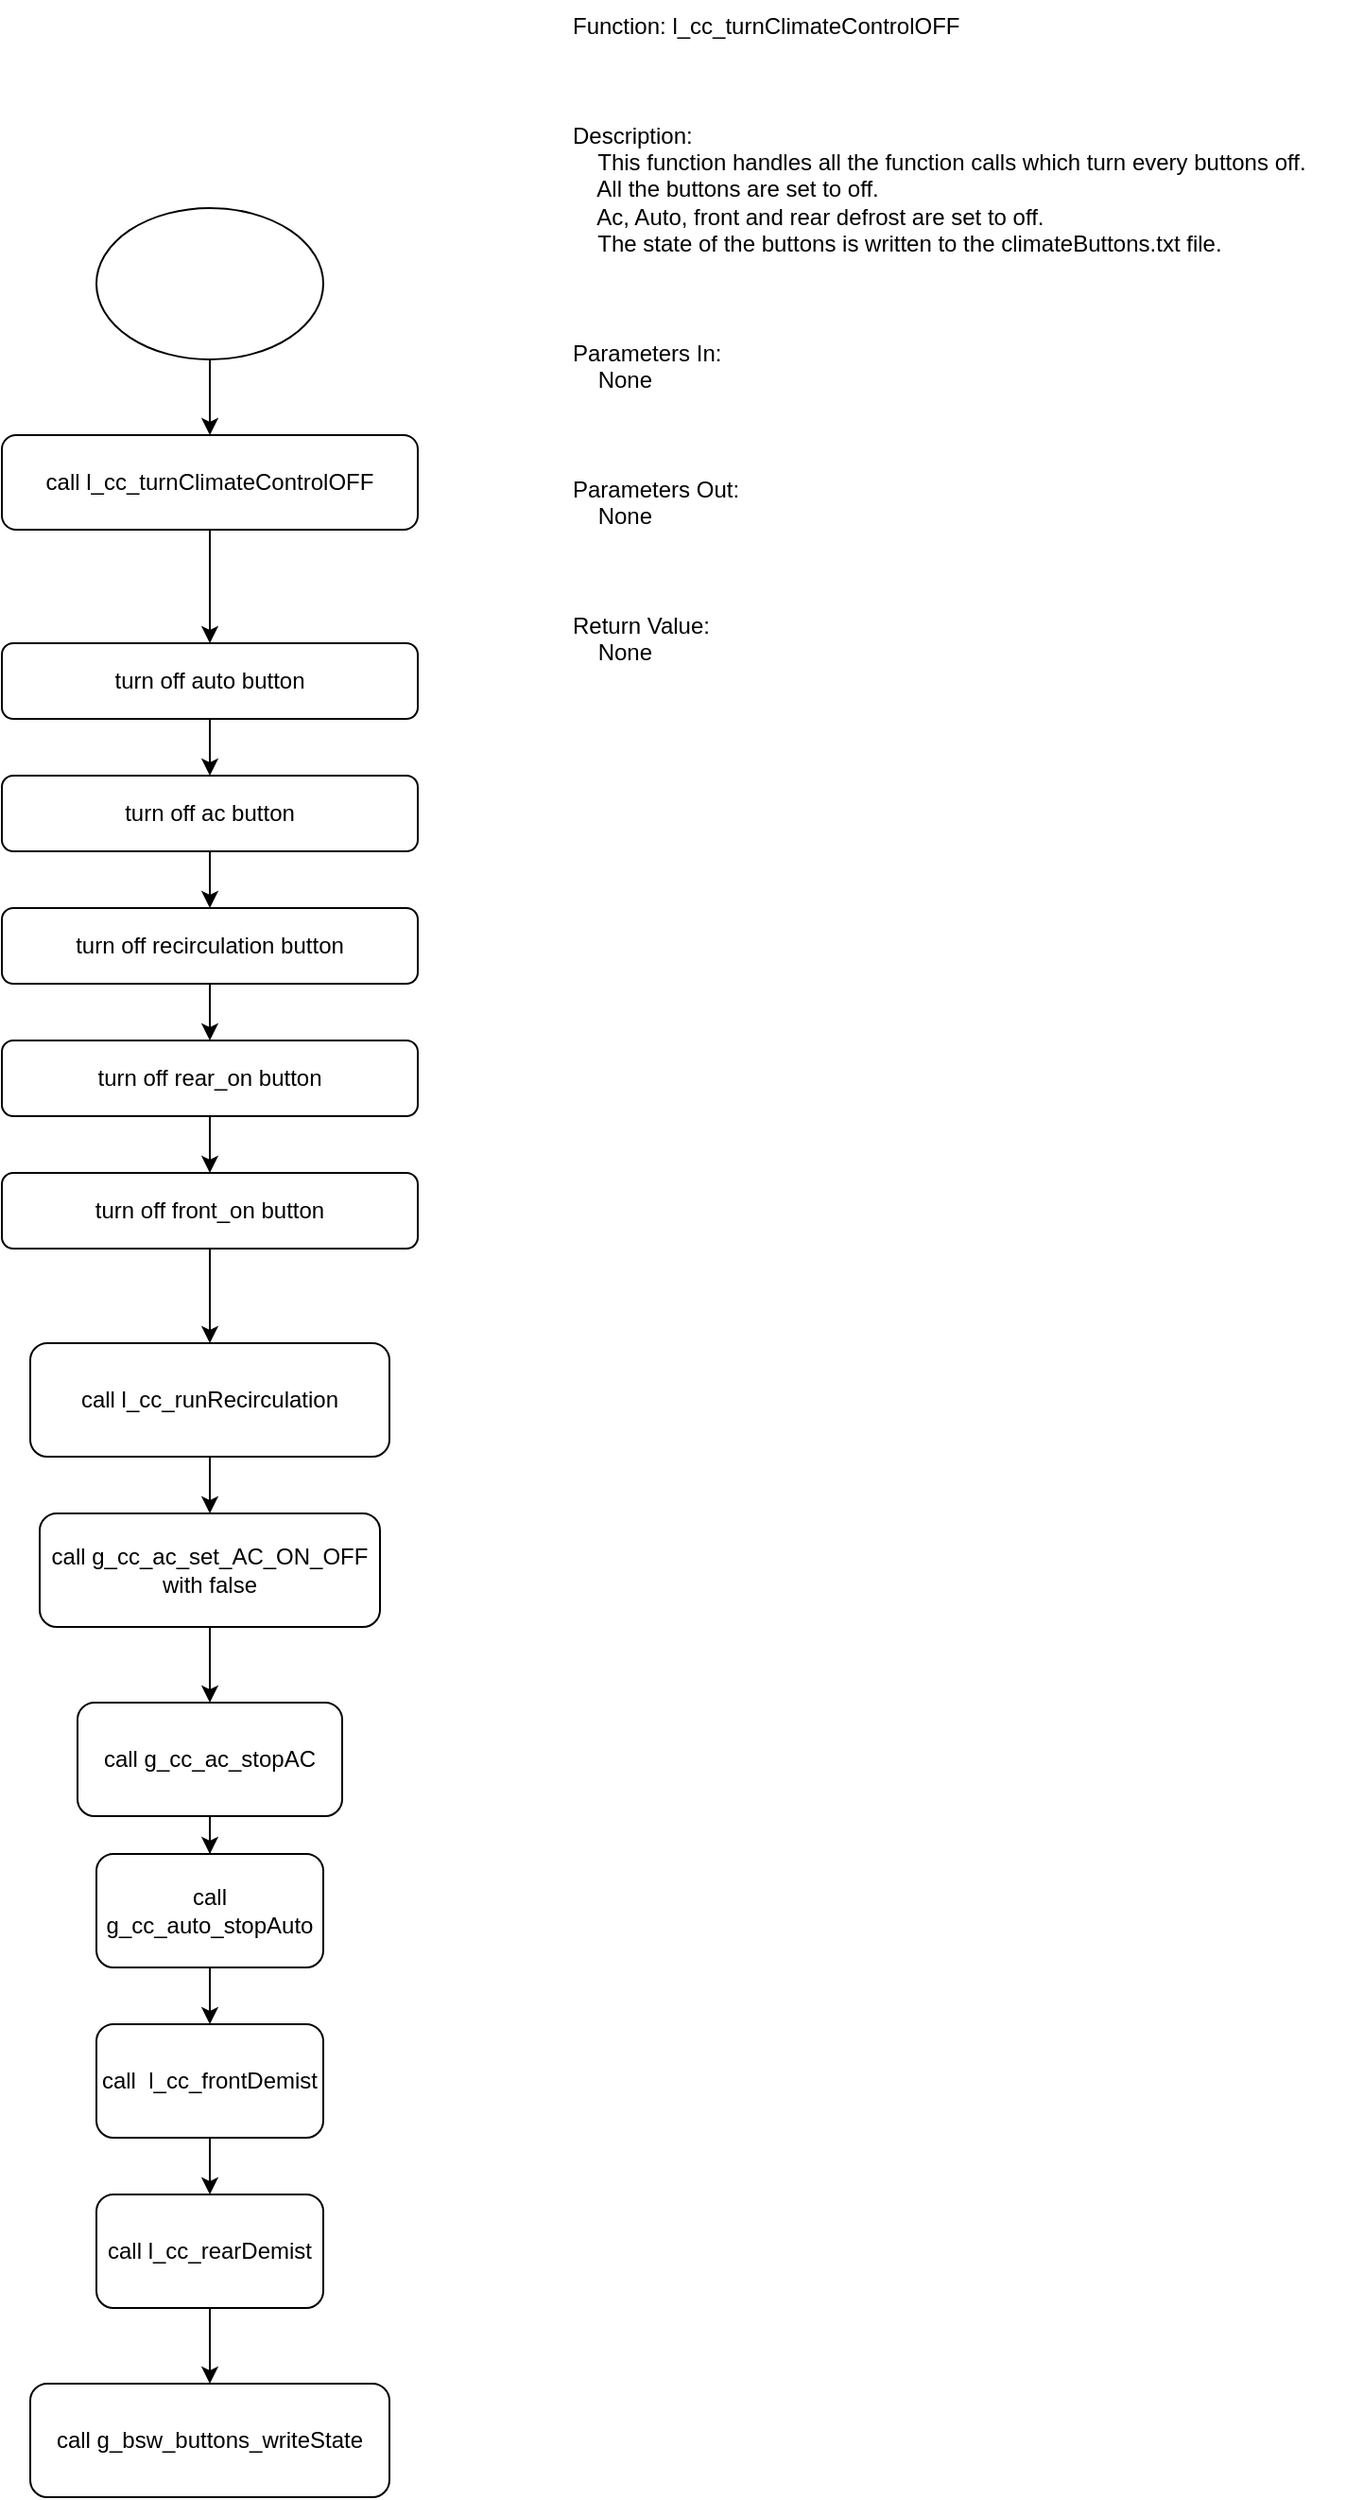 <mxfile version="21.6.6" type="device">
  <diagram name="Page-1" id="QvM2PMmGL1-Jmv-G0cOI">
    <mxGraphModel dx="1376" dy="768" grid="1" gridSize="10" guides="1" tooltips="1" connect="1" arrows="1" fold="1" page="1" pageScale="1" pageWidth="850" pageHeight="1100" math="0" shadow="0">
      <root>
        <mxCell id="0" />
        <mxCell id="1" parent="0" />
        <mxCell id="ybib_nLOk0rvstGrFChK-2" style="edgeStyle=orthogonalEdgeStyle;rounded=0;orthogonalLoop=1;jettySize=auto;html=1;" edge="1" parent="1" source="ybib_nLOk0rvstGrFChK-1" target="ybib_nLOk0rvstGrFChK-3">
          <mxGeometry relative="1" as="geometry">
            <mxPoint x="250" y="260" as="targetPoint" />
          </mxGeometry>
        </mxCell>
        <mxCell id="ybib_nLOk0rvstGrFChK-1" value="" style="ellipse;whiteSpace=wrap;html=1;" vertex="1" parent="1">
          <mxGeometry x="190" y="110" width="120" height="80" as="geometry" />
        </mxCell>
        <mxCell id="ybib_nLOk0rvstGrFChK-5" style="edgeStyle=orthogonalEdgeStyle;rounded=0;orthogonalLoop=1;jettySize=auto;html=1;" edge="1" parent="1" source="ybib_nLOk0rvstGrFChK-3" target="ybib_nLOk0rvstGrFChK-6">
          <mxGeometry relative="1" as="geometry">
            <mxPoint x="250" y="370" as="targetPoint" />
          </mxGeometry>
        </mxCell>
        <mxCell id="ybib_nLOk0rvstGrFChK-3" value="call&amp;nbsp;l_cc_turnClimateControlOFF" style="rounded=1;whiteSpace=wrap;html=1;" vertex="1" parent="1">
          <mxGeometry x="140" y="230" width="220" height="50" as="geometry" />
        </mxCell>
        <mxCell id="ybib_nLOk0rvstGrFChK-4" value="Function: l_cc_turnClimateControlOFF&#xa;&#xa;&#xa;&#xa;Description:&#xa;    This function handles all the function calls which turn every buttons off.&#xa;    All the buttons are set to off.&#xa;    Ac, Auto, front and rear defrost are set to off.&#xa;    The state of the buttons is written to the climateButtons.txt file.&#xa;&#xa;&#xa;&#xa;Parameters In:&#xa;    None&#xa;&#xa;&#xa;&#xa;Parameters Out:&#xa;    None&#xa;&#xa;&#xa;&#xa;Return Value:&#xa;    None" style="text;whiteSpace=wrap;" vertex="1" parent="1">
          <mxGeometry x="440" width="410" height="370" as="geometry" />
        </mxCell>
        <mxCell id="ybib_nLOk0rvstGrFChK-7" style="edgeStyle=orthogonalEdgeStyle;rounded=0;orthogonalLoop=1;jettySize=auto;html=1;" edge="1" parent="1" source="ybib_nLOk0rvstGrFChK-14" target="ybib_nLOk0rvstGrFChK-18">
          <mxGeometry relative="1" as="geometry">
            <mxPoint x="250" y="740" as="targetPoint" />
          </mxGeometry>
        </mxCell>
        <mxCell id="ybib_nLOk0rvstGrFChK-6" value="turn off auto button" style="rounded=1;whiteSpace=wrap;html=1;" vertex="1" parent="1">
          <mxGeometry x="140" y="340" width="220" height="40" as="geometry" />
        </mxCell>
        <mxCell id="ybib_nLOk0rvstGrFChK-9" value="" style="edgeStyle=orthogonalEdgeStyle;rounded=0;orthogonalLoop=1;jettySize=auto;html=1;" edge="1" parent="1" source="ybib_nLOk0rvstGrFChK-6" target="ybib_nLOk0rvstGrFChK-8">
          <mxGeometry relative="1" as="geometry">
            <mxPoint x="250" y="770" as="targetPoint" />
            <mxPoint x="250" y="380" as="sourcePoint" />
          </mxGeometry>
        </mxCell>
        <mxCell id="ybib_nLOk0rvstGrFChK-8" value="turn off ac button" style="rounded=1;whiteSpace=wrap;html=1;" vertex="1" parent="1">
          <mxGeometry x="140" y="410" width="220" height="40" as="geometry" />
        </mxCell>
        <mxCell id="ybib_nLOk0rvstGrFChK-11" value="" style="edgeStyle=orthogonalEdgeStyle;rounded=0;orthogonalLoop=1;jettySize=auto;html=1;" edge="1" parent="1" source="ybib_nLOk0rvstGrFChK-8" target="ybib_nLOk0rvstGrFChK-10">
          <mxGeometry relative="1" as="geometry">
            <mxPoint x="250" y="760" as="targetPoint" />
            <mxPoint x="250" y="450" as="sourcePoint" />
          </mxGeometry>
        </mxCell>
        <mxCell id="ybib_nLOk0rvstGrFChK-10" value="turn off recirculation button" style="rounded=1;whiteSpace=wrap;html=1;" vertex="1" parent="1">
          <mxGeometry x="140" y="480" width="220" height="40" as="geometry" />
        </mxCell>
        <mxCell id="ybib_nLOk0rvstGrFChK-13" value="" style="edgeStyle=orthogonalEdgeStyle;rounded=0;orthogonalLoop=1;jettySize=auto;html=1;" edge="1" parent="1" source="ybib_nLOk0rvstGrFChK-10" target="ybib_nLOk0rvstGrFChK-12">
          <mxGeometry relative="1" as="geometry">
            <mxPoint x="250" y="750" as="targetPoint" />
            <mxPoint x="250" y="520" as="sourcePoint" />
          </mxGeometry>
        </mxCell>
        <mxCell id="ybib_nLOk0rvstGrFChK-12" value="turn off rear_on button" style="rounded=1;whiteSpace=wrap;html=1;" vertex="1" parent="1">
          <mxGeometry x="140" y="550" width="220" height="40" as="geometry" />
        </mxCell>
        <mxCell id="ybib_nLOk0rvstGrFChK-15" value="" style="edgeStyle=orthogonalEdgeStyle;rounded=0;orthogonalLoop=1;jettySize=auto;html=1;" edge="1" parent="1" source="ybib_nLOk0rvstGrFChK-12" target="ybib_nLOk0rvstGrFChK-14">
          <mxGeometry relative="1" as="geometry">
            <mxPoint x="250" y="750" as="targetPoint" />
            <mxPoint x="250" y="590" as="sourcePoint" />
          </mxGeometry>
        </mxCell>
        <mxCell id="ybib_nLOk0rvstGrFChK-14" value="turn off front_on button" style="rounded=1;whiteSpace=wrap;html=1;" vertex="1" parent="1">
          <mxGeometry x="140" y="620" width="220" height="40" as="geometry" />
        </mxCell>
        <mxCell id="ybib_nLOk0rvstGrFChK-19" style="edgeStyle=orthogonalEdgeStyle;rounded=0;orthogonalLoop=1;jettySize=auto;html=1;" edge="1" parent="1" source="ybib_nLOk0rvstGrFChK-18" target="ybib_nLOk0rvstGrFChK-20">
          <mxGeometry relative="1" as="geometry">
            <mxPoint x="250" y="830" as="targetPoint" />
          </mxGeometry>
        </mxCell>
        <mxCell id="ybib_nLOk0rvstGrFChK-18" value="call&amp;nbsp;l_cc_runRecirculation" style="rounded=1;whiteSpace=wrap;html=1;" vertex="1" parent="1">
          <mxGeometry x="155" y="710" width="190" height="60" as="geometry" />
        </mxCell>
        <mxCell id="ybib_nLOk0rvstGrFChK-21" style="edgeStyle=orthogonalEdgeStyle;rounded=0;orthogonalLoop=1;jettySize=auto;html=1;" edge="1" parent="1" source="ybib_nLOk0rvstGrFChK-20" target="ybib_nLOk0rvstGrFChK-22">
          <mxGeometry relative="1" as="geometry">
            <mxPoint x="250" y="910" as="targetPoint" />
          </mxGeometry>
        </mxCell>
        <mxCell id="ybib_nLOk0rvstGrFChK-20" value="call&amp;nbsp;g_cc_ac_set_AC_ON_OFF with false" style="rounded=1;whiteSpace=wrap;html=1;" vertex="1" parent="1">
          <mxGeometry x="160" y="800" width="180" height="60" as="geometry" />
        </mxCell>
        <mxCell id="ybib_nLOk0rvstGrFChK-23" style="edgeStyle=orthogonalEdgeStyle;rounded=0;orthogonalLoop=1;jettySize=auto;html=1;" edge="1" parent="1" source="ybib_nLOk0rvstGrFChK-22" target="ybib_nLOk0rvstGrFChK-24">
          <mxGeometry relative="1" as="geometry">
            <mxPoint x="250" y="1000" as="targetPoint" />
          </mxGeometry>
        </mxCell>
        <mxCell id="ybib_nLOk0rvstGrFChK-22" value="call&amp;nbsp;g_cc_ac_stopAC" style="rounded=1;whiteSpace=wrap;html=1;" vertex="1" parent="1">
          <mxGeometry x="180" y="900" width="140" height="60" as="geometry" />
        </mxCell>
        <mxCell id="ybib_nLOk0rvstGrFChK-25" style="edgeStyle=orthogonalEdgeStyle;rounded=0;orthogonalLoop=1;jettySize=auto;html=1;" edge="1" parent="1" source="ybib_nLOk0rvstGrFChK-29" target="ybib_nLOk0rvstGrFChK-26">
          <mxGeometry relative="1" as="geometry">
            <mxPoint x="250" y="1300" as="targetPoint" />
          </mxGeometry>
        </mxCell>
        <mxCell id="ybib_nLOk0rvstGrFChK-24" value="call g_cc_auto_stopAuto" style="rounded=1;whiteSpace=wrap;html=1;" vertex="1" parent="1">
          <mxGeometry x="190" y="980" width="120" height="60" as="geometry" />
        </mxCell>
        <mxCell id="ybib_nLOk0rvstGrFChK-26" value="call&amp;nbsp;g_bsw_buttons_writeState" style="rounded=1;whiteSpace=wrap;html=1;" vertex="1" parent="1">
          <mxGeometry x="155" y="1260" width="190" height="60" as="geometry" />
        </mxCell>
        <mxCell id="ybib_nLOk0rvstGrFChK-28" value="" style="edgeStyle=orthogonalEdgeStyle;rounded=0;orthogonalLoop=1;jettySize=auto;html=1;" edge="1" parent="1" source="ybib_nLOk0rvstGrFChK-24" target="ybib_nLOk0rvstGrFChK-27">
          <mxGeometry relative="1" as="geometry">
            <mxPoint x="250" y="1270" as="targetPoint" />
            <mxPoint x="250" y="1040" as="sourcePoint" />
          </mxGeometry>
        </mxCell>
        <mxCell id="ybib_nLOk0rvstGrFChK-27" value="call&amp;nbsp; l_cc_frontDemist" style="rounded=1;whiteSpace=wrap;html=1;" vertex="1" parent="1">
          <mxGeometry x="190" y="1070" width="120" height="60" as="geometry" />
        </mxCell>
        <mxCell id="ybib_nLOk0rvstGrFChK-30" value="" style="edgeStyle=orthogonalEdgeStyle;rounded=0;orthogonalLoop=1;jettySize=auto;html=1;" edge="1" parent="1" source="ybib_nLOk0rvstGrFChK-27" target="ybib_nLOk0rvstGrFChK-29">
          <mxGeometry relative="1" as="geometry">
            <mxPoint x="250" y="1310" as="targetPoint" />
            <mxPoint x="250" y="1130" as="sourcePoint" />
          </mxGeometry>
        </mxCell>
        <mxCell id="ybib_nLOk0rvstGrFChK-29" value="call&amp;nbsp;l_cc_rearDemist" style="rounded=1;whiteSpace=wrap;html=1;" vertex="1" parent="1">
          <mxGeometry x="190" y="1160" width="120" height="60" as="geometry" />
        </mxCell>
      </root>
    </mxGraphModel>
  </diagram>
</mxfile>
